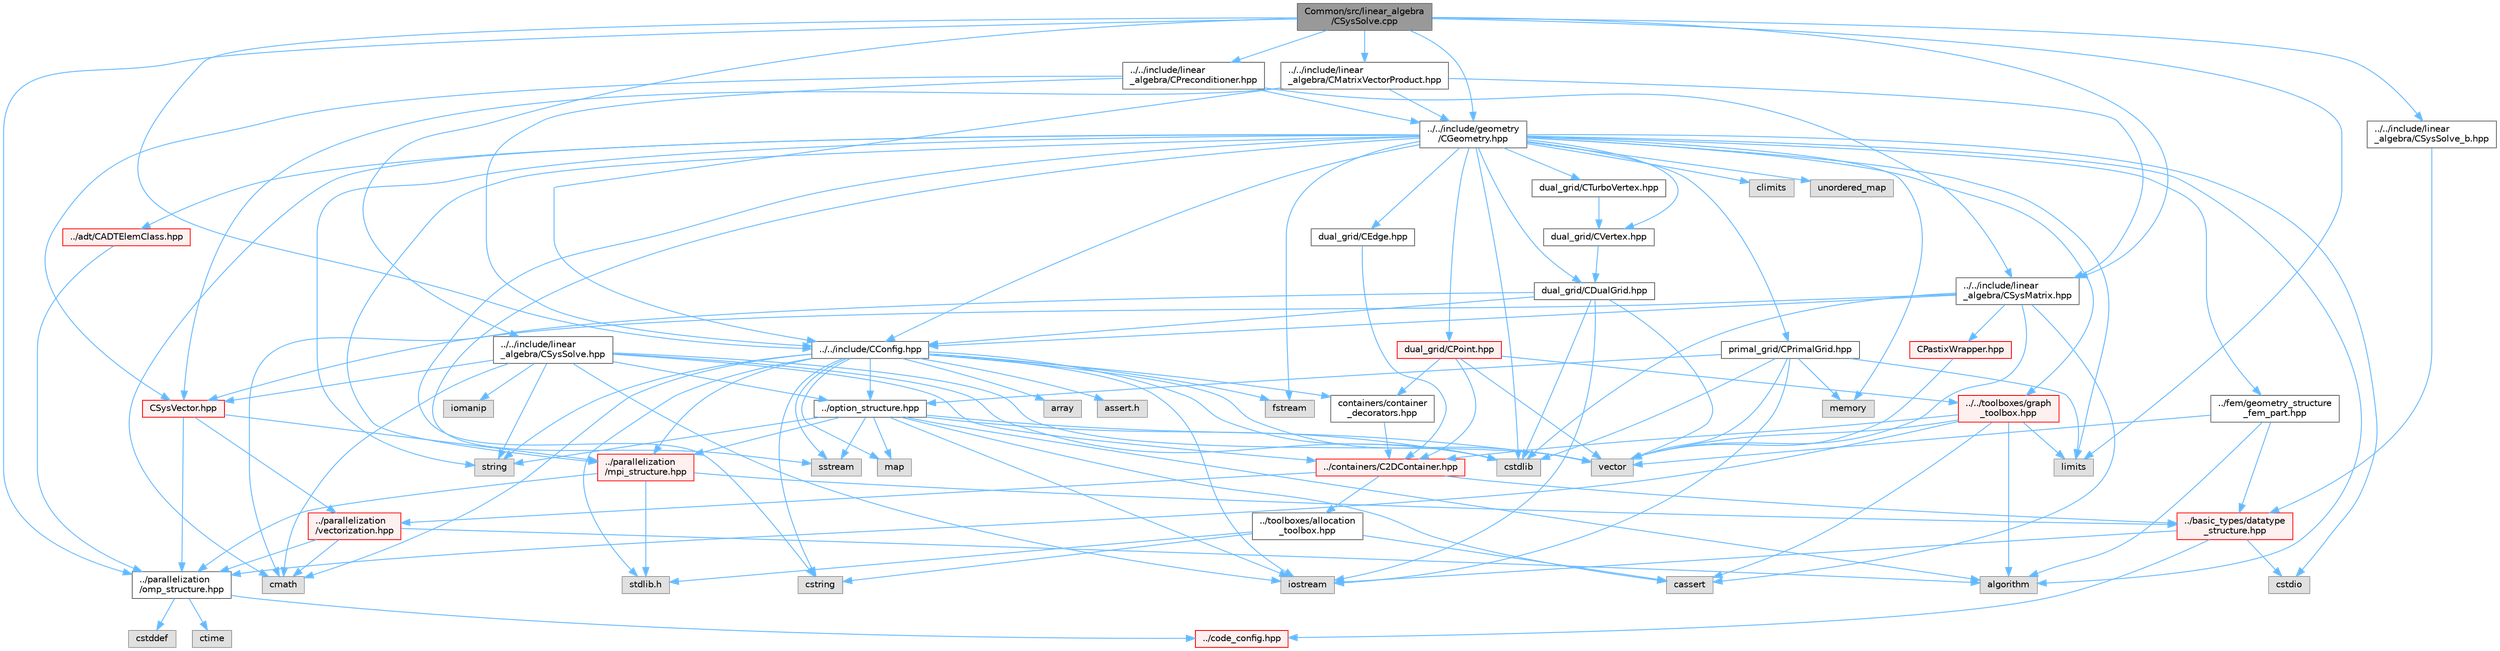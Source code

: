 digraph "Common/src/linear_algebra/CSysSolve.cpp"
{
 // LATEX_PDF_SIZE
  bgcolor="transparent";
  edge [fontname=Helvetica,fontsize=10,labelfontname=Helvetica,labelfontsize=10];
  node [fontname=Helvetica,fontsize=10,shape=box,height=0.2,width=0.4];
  Node1 [id="Node000001",label="Common/src/linear_algebra\l/CSysSolve.cpp",height=0.2,width=0.4,color="gray40", fillcolor="grey60", style="filled", fontcolor="black",tooltip="Main classes required for solving linear systems of equations."];
  Node1 -> Node2 [id="edge1_Node000001_Node000002",color="steelblue1",style="solid",tooltip=" "];
  Node2 [id="Node000002",label="../../include/linear\l_algebra/CSysSolve.hpp",height=0.2,width=0.4,color="grey40", fillcolor="white", style="filled",URL="$CSysSolve_8hpp.html",tooltip="Headers for the classes related to linear solvers (CG, FGMRES, etc) The subroutines and functions are..."];
  Node2 -> Node3 [id="edge2_Node000002_Node000003",color="steelblue1",style="solid",tooltip=" "];
  Node3 [id="Node000003",label="../containers/C2DContainer.hpp",height=0.2,width=0.4,color="red", fillcolor="#FFF0F0", style="filled",URL="$C2DContainer_8hpp.html",tooltip="A templated vector/matrix object."];
  Node3 -> Node4 [id="edge3_Node000003_Node000004",color="steelblue1",style="solid",tooltip=" "];
  Node4 [id="Node000004",label="../toolboxes/allocation\l_toolbox.hpp",height=0.2,width=0.4,color="grey40", fillcolor="white", style="filled",URL="$allocation__toolbox_8hpp.html",tooltip="Helper function and classes for memory allocation. Focus on portability across platforms."];
  Node4 -> Node5 [id="edge4_Node000004_Node000005",color="steelblue1",style="solid",tooltip=" "];
  Node5 [id="Node000005",label="stdlib.h",height=0.2,width=0.4,color="grey60", fillcolor="#E0E0E0", style="filled",tooltip=" "];
  Node4 -> Node6 [id="edge5_Node000004_Node000006",color="steelblue1",style="solid",tooltip=" "];
  Node6 [id="Node000006",label="cstring",height=0.2,width=0.4,color="grey60", fillcolor="#E0E0E0", style="filled",tooltip=" "];
  Node4 -> Node7 [id="edge6_Node000004_Node000007",color="steelblue1",style="solid",tooltip=" "];
  Node7 [id="Node000007",label="cassert",height=0.2,width=0.4,color="grey60", fillcolor="#E0E0E0", style="filled",tooltip=" "];
  Node3 -> Node8 [id="edge7_Node000003_Node000008",color="steelblue1",style="solid",tooltip=" "];
  Node8 [id="Node000008",label="../basic_types/datatype\l_structure.hpp",height=0.2,width=0.4,color="red", fillcolor="#FFF0F0", style="filled",URL="$datatype__structure_8hpp.html",tooltip="Headers for generalized datatypes, defines an interface for AD types."];
  Node8 -> Node9 [id="edge8_Node000008_Node000009",color="steelblue1",style="solid",tooltip=" "];
  Node9 [id="Node000009",label="iostream",height=0.2,width=0.4,color="grey60", fillcolor="#E0E0E0", style="filled",tooltip=" "];
  Node8 -> Node11 [id="edge9_Node000008_Node000011",color="steelblue1",style="solid",tooltip=" "];
  Node11 [id="Node000011",label="cstdio",height=0.2,width=0.4,color="grey60", fillcolor="#E0E0E0", style="filled",tooltip=" "];
  Node8 -> Node12 [id="edge10_Node000008_Node000012",color="steelblue1",style="solid",tooltip=" "];
  Node12 [id="Node000012",label="../code_config.hpp",height=0.2,width=0.4,color="red", fillcolor="#FFF0F0", style="filled",URL="$code__config_8hpp.html",tooltip="Header file for collecting common macros, definitions and type configurations."];
  Node3 -> Node18 [id="edge11_Node000003_Node000018",color="steelblue1",style="solid",tooltip=" "];
  Node18 [id="Node000018",label="../parallelization\l/vectorization.hpp",height=0.2,width=0.4,color="red", fillcolor="#FFF0F0", style="filled",URL="$vectorization_8hpp.html",tooltip="Implementation of a portable SIMD type."];
  Node18 -> Node15 [id="edge12_Node000018_Node000015",color="steelblue1",style="solid",tooltip=" "];
  Node15 [id="Node000015",label="../parallelization\l/omp_structure.hpp",height=0.2,width=0.4,color="grey40", fillcolor="white", style="filled",URL="$omp__structure_8hpp.html",tooltip="OpenMP interface header, provides compatibility functions if the code is built without OpenMP support..."];
  Node15 -> Node16 [id="edge13_Node000015_Node000016",color="steelblue1",style="solid",tooltip=" "];
  Node16 [id="Node000016",label="cstddef",height=0.2,width=0.4,color="grey60", fillcolor="#E0E0E0", style="filled",tooltip=" "];
  Node15 -> Node12 [id="edge14_Node000015_Node000012",color="steelblue1",style="solid",tooltip=" "];
  Node15 -> Node17 [id="edge15_Node000015_Node000017",color="steelblue1",style="solid",tooltip=" "];
  Node17 [id="Node000017",label="ctime",height=0.2,width=0.4,color="grey60", fillcolor="#E0E0E0", style="filled",tooltip=" "];
  Node18 -> Node20 [id="edge16_Node000018_Node000020",color="steelblue1",style="solid",tooltip=" "];
  Node20 [id="Node000020",label="algorithm",height=0.2,width=0.4,color="grey60", fillcolor="#E0E0E0", style="filled",tooltip=" "];
  Node18 -> Node22 [id="edge17_Node000018_Node000022",color="steelblue1",style="solid",tooltip=" "];
  Node22 [id="Node000022",label="cmath",height=0.2,width=0.4,color="grey60", fillcolor="#E0E0E0", style="filled",tooltip=" "];
  Node2 -> Node22 [id="edge18_Node000002_Node000022",color="steelblue1",style="solid",tooltip=" "];
  Node2 -> Node28 [id="edge19_Node000002_Node000028",color="steelblue1",style="solid",tooltip=" "];
  Node28 [id="Node000028",label="vector",height=0.2,width=0.4,color="grey60", fillcolor="#E0E0E0", style="filled",tooltip=" "];
  Node2 -> Node9 [id="edge20_Node000002_Node000009",color="steelblue1",style="solid",tooltip=" "];
  Node2 -> Node21 [id="edge21_Node000002_Node000021",color="steelblue1",style="solid",tooltip=" "];
  Node21 [id="Node000021",label="cstdlib",height=0.2,width=0.4,color="grey60", fillcolor="#E0E0E0", style="filled",tooltip=" "];
  Node2 -> Node29 [id="edge22_Node000002_Node000029",color="steelblue1",style="solid",tooltip=" "];
  Node29 [id="Node000029",label="iomanip",height=0.2,width=0.4,color="grey60", fillcolor="#E0E0E0", style="filled",tooltip=" "];
  Node2 -> Node30 [id="edge23_Node000002_Node000030",color="steelblue1",style="solid",tooltip=" "];
  Node30 [id="Node000030",label="string",height=0.2,width=0.4,color="grey60", fillcolor="#E0E0E0", style="filled",tooltip=" "];
  Node2 -> Node31 [id="edge24_Node000002_Node000031",color="steelblue1",style="solid",tooltip=" "];
  Node31 [id="Node000031",label="CSysVector.hpp",height=0.2,width=0.4,color="red", fillcolor="#FFF0F0", style="filled",URL="$CSysVector_8hpp.html",tooltip="Declararion and inlines of the vector class used in the solution of large, distributed,..."];
  Node31 -> Node32 [id="edge25_Node000031_Node000032",color="steelblue1",style="solid",tooltip=" "];
  Node32 [id="Node000032",label="../parallelization\l/mpi_structure.hpp",height=0.2,width=0.4,color="red", fillcolor="#FFF0F0", style="filled",URL="$mpi__structure_8hpp.html",tooltip="Headers of the mpi interface for generalized datatypes. The subroutines and functions are in the mpi_..."];
  Node32 -> Node5 [id="edge26_Node000032_Node000005",color="steelblue1",style="solid",tooltip=" "];
  Node32 -> Node8 [id="edge27_Node000032_Node000008",color="steelblue1",style="solid",tooltip=" "];
  Node32 -> Node15 [id="edge28_Node000032_Node000015",color="steelblue1",style="solid",tooltip=" "];
  Node31 -> Node15 [id="edge29_Node000031_Node000015",color="steelblue1",style="solid",tooltip=" "];
  Node31 -> Node18 [id="edge30_Node000031_Node000018",color="steelblue1",style="solid",tooltip=" "];
  Node2 -> Node34 [id="edge31_Node000002_Node000034",color="steelblue1",style="solid",tooltip=" "];
  Node34 [id="Node000034",label="../option_structure.hpp",height=0.2,width=0.4,color="grey40", fillcolor="white", style="filled",URL="$option__structure_8hpp.html",tooltip="Defines classes for referencing options for easy input in CConfig."];
  Node34 -> Node32 [id="edge32_Node000034_Node000032",color="steelblue1",style="solid",tooltip=" "];
  Node34 -> Node9 [id="edge33_Node000034_Node000009",color="steelblue1",style="solid",tooltip=" "];
  Node34 -> Node35 [id="edge34_Node000034_Node000035",color="steelblue1",style="solid",tooltip=" "];
  Node35 [id="Node000035",label="sstream",height=0.2,width=0.4,color="grey60", fillcolor="#E0E0E0", style="filled",tooltip=" "];
  Node34 -> Node30 [id="edge35_Node000034_Node000030",color="steelblue1",style="solid",tooltip=" "];
  Node34 -> Node28 [id="edge36_Node000034_Node000028",color="steelblue1",style="solid",tooltip=" "];
  Node34 -> Node36 [id="edge37_Node000034_Node000036",color="steelblue1",style="solid",tooltip=" "];
  Node36 [id="Node000036",label="map",height=0.2,width=0.4,color="grey60", fillcolor="#E0E0E0", style="filled",tooltip=" "];
  Node34 -> Node21 [id="edge38_Node000034_Node000021",color="steelblue1",style="solid",tooltip=" "];
  Node34 -> Node20 [id="edge39_Node000034_Node000020",color="steelblue1",style="solid",tooltip=" "];
  Node34 -> Node7 [id="edge40_Node000034_Node000007",color="steelblue1",style="solid",tooltip=" "];
  Node1 -> Node37 [id="edge41_Node000001_Node000037",color="steelblue1",style="solid",tooltip=" "];
  Node37 [id="Node000037",label="../../include/linear\l_algebra/CSysSolve_b.hpp",height=0.2,width=0.4,color="grey40", fillcolor="white", style="filled",URL="$CSysSolve__b_8hpp.html",tooltip="Routines for the linear solver used in the reverse sweep of AD."];
  Node37 -> Node8 [id="edge42_Node000037_Node000008",color="steelblue1",style="solid",tooltip=" "];
  Node1 -> Node15 [id="edge43_Node000001_Node000015",color="steelblue1",style="solid",tooltip=" "];
  Node1 -> Node38 [id="edge44_Node000001_Node000038",color="steelblue1",style="solid",tooltip=" "];
  Node38 [id="Node000038",label="../../include/CConfig.hpp",height=0.2,width=0.4,color="grey40", fillcolor="white", style="filled",URL="$CConfig_8hpp.html",tooltip="All the information about the definition of the physical problem. The subroutines and functions are i..."];
  Node38 -> Node32 [id="edge45_Node000038_Node000032",color="steelblue1",style="solid",tooltip=" "];
  Node38 -> Node9 [id="edge46_Node000038_Node000009",color="steelblue1",style="solid",tooltip=" "];
  Node38 -> Node21 [id="edge47_Node000038_Node000021",color="steelblue1",style="solid",tooltip=" "];
  Node38 -> Node39 [id="edge48_Node000038_Node000039",color="steelblue1",style="solid",tooltip=" "];
  Node39 [id="Node000039",label="fstream",height=0.2,width=0.4,color="grey60", fillcolor="#E0E0E0", style="filled",tooltip=" "];
  Node38 -> Node35 [id="edge49_Node000038_Node000035",color="steelblue1",style="solid",tooltip=" "];
  Node38 -> Node30 [id="edge50_Node000038_Node000030",color="steelblue1",style="solid",tooltip=" "];
  Node38 -> Node6 [id="edge51_Node000038_Node000006",color="steelblue1",style="solid",tooltip=" "];
  Node38 -> Node28 [id="edge52_Node000038_Node000028",color="steelblue1",style="solid",tooltip=" "];
  Node38 -> Node40 [id="edge53_Node000038_Node000040",color="steelblue1",style="solid",tooltip=" "];
  Node40 [id="Node000040",label="array",height=0.2,width=0.4,color="grey60", fillcolor="#E0E0E0", style="filled",tooltip=" "];
  Node38 -> Node5 [id="edge54_Node000038_Node000005",color="steelblue1",style="solid",tooltip=" "];
  Node38 -> Node22 [id="edge55_Node000038_Node000022",color="steelblue1",style="solid",tooltip=" "];
  Node38 -> Node36 [id="edge56_Node000038_Node000036",color="steelblue1",style="solid",tooltip=" "];
  Node38 -> Node41 [id="edge57_Node000038_Node000041",color="steelblue1",style="solid",tooltip=" "];
  Node41 [id="Node000041",label="assert.h",height=0.2,width=0.4,color="grey60", fillcolor="#E0E0E0", style="filled",tooltip=" "];
  Node38 -> Node34 [id="edge58_Node000038_Node000034",color="steelblue1",style="solid",tooltip=" "];
  Node38 -> Node42 [id="edge59_Node000038_Node000042",color="steelblue1",style="solid",tooltip=" "];
  Node42 [id="Node000042",label="containers/container\l_decorators.hpp",height=0.2,width=0.4,color="grey40", fillcolor="white", style="filled",URL="$container__decorators_8hpp.html",tooltip="Collection of small classes that decorate C2DContainer to augment its functionality,..."];
  Node42 -> Node3 [id="edge60_Node000042_Node000003",color="steelblue1",style="solid",tooltip=" "];
  Node1 -> Node43 [id="edge61_Node000001_Node000043",color="steelblue1",style="solid",tooltip=" "];
  Node43 [id="Node000043",label="../../include/geometry\l/CGeometry.hpp",height=0.2,width=0.4,color="grey40", fillcolor="white", style="filled",URL="$CGeometry_8hpp.html",tooltip="Headers of the main subroutines for creating the geometrical structure. The subroutines and functions..."];
  Node43 -> Node44 [id="edge62_Node000043_Node000044",color="steelblue1",style="solid",tooltip=" "];
  Node44 [id="Node000044",label="limits",height=0.2,width=0.4,color="grey60", fillcolor="#E0E0E0", style="filled",tooltip=" "];
  Node43 -> Node32 [id="edge63_Node000043_Node000032",color="steelblue1",style="solid",tooltip=" "];
  Node43 -> Node30 [id="edge64_Node000043_Node000030",color="steelblue1",style="solid",tooltip=" "];
  Node43 -> Node39 [id="edge65_Node000043_Node000039",color="steelblue1",style="solid",tooltip=" "];
  Node43 -> Node35 [id="edge66_Node000043_Node000035",color="steelblue1",style="solid",tooltip=" "];
  Node43 -> Node22 [id="edge67_Node000043_Node000022",color="steelblue1",style="solid",tooltip=" "];
  Node43 -> Node20 [id="edge68_Node000043_Node000020",color="steelblue1",style="solid",tooltip=" "];
  Node43 -> Node6 [id="edge69_Node000043_Node000006",color="steelblue1",style="solid",tooltip=" "];
  Node43 -> Node11 [id="edge70_Node000043_Node000011",color="steelblue1",style="solid",tooltip=" "];
  Node43 -> Node21 [id="edge71_Node000043_Node000021",color="steelblue1",style="solid",tooltip=" "];
  Node43 -> Node45 [id="edge72_Node000043_Node000045",color="steelblue1",style="solid",tooltip=" "];
  Node45 [id="Node000045",label="climits",height=0.2,width=0.4,color="grey60", fillcolor="#E0E0E0", style="filled",tooltip=" "];
  Node43 -> Node46 [id="edge73_Node000043_Node000046",color="steelblue1",style="solid",tooltip=" "];
  Node46 [id="Node000046",label="memory",height=0.2,width=0.4,color="grey60", fillcolor="#E0E0E0", style="filled",tooltip=" "];
  Node43 -> Node47 [id="edge74_Node000043_Node000047",color="steelblue1",style="solid",tooltip=" "];
  Node47 [id="Node000047",label="unordered_map",height=0.2,width=0.4,color="grey60", fillcolor="#E0E0E0", style="filled",tooltip=" "];
  Node43 -> Node48 [id="edge75_Node000043_Node000048",color="steelblue1",style="solid",tooltip=" "];
  Node48 [id="Node000048",label="primal_grid/CPrimalGrid.hpp",height=0.2,width=0.4,color="grey40", fillcolor="white", style="filled",URL="$CPrimalGrid_8hpp.html",tooltip="Headers of the main subroutines for storing the primal grid structure. The subroutines and functions ..."];
  Node48 -> Node9 [id="edge76_Node000048_Node000009",color="steelblue1",style="solid",tooltip=" "];
  Node48 -> Node28 [id="edge77_Node000048_Node000028",color="steelblue1",style="solid",tooltip=" "];
  Node48 -> Node44 [id="edge78_Node000048_Node000044",color="steelblue1",style="solid",tooltip=" "];
  Node48 -> Node21 [id="edge79_Node000048_Node000021",color="steelblue1",style="solid",tooltip=" "];
  Node48 -> Node46 [id="edge80_Node000048_Node000046",color="steelblue1",style="solid",tooltip=" "];
  Node48 -> Node34 [id="edge81_Node000048_Node000034",color="steelblue1",style="solid",tooltip=" "];
  Node43 -> Node49 [id="edge82_Node000043_Node000049",color="steelblue1",style="solid",tooltip=" "];
  Node49 [id="Node000049",label="dual_grid/CDualGrid.hpp",height=0.2,width=0.4,color="grey40", fillcolor="white", style="filled",URL="$CDualGrid_8hpp.html",tooltip="Headers of the main subroutines for doing the complete dual grid structure. The subroutines and funct..."];
  Node49 -> Node22 [id="edge83_Node000049_Node000022",color="steelblue1",style="solid",tooltip=" "];
  Node49 -> Node9 [id="edge84_Node000049_Node000009",color="steelblue1",style="solid",tooltip=" "];
  Node49 -> Node21 [id="edge85_Node000049_Node000021",color="steelblue1",style="solid",tooltip=" "];
  Node49 -> Node28 [id="edge86_Node000049_Node000028",color="steelblue1",style="solid",tooltip=" "];
  Node49 -> Node38 [id="edge87_Node000049_Node000038",color="steelblue1",style="solid",tooltip=" "];
  Node43 -> Node50 [id="edge88_Node000043_Node000050",color="steelblue1",style="solid",tooltip=" "];
  Node50 [id="Node000050",label="dual_grid/CPoint.hpp",height=0.2,width=0.4,color="red", fillcolor="#FFF0F0", style="filled",URL="$CPoint_8hpp.html",tooltip="Declaration of the point class that stores geometric and adjacency information for dual control volum..."];
  Node50 -> Node3 [id="edge89_Node000050_Node000003",color="steelblue1",style="solid",tooltip=" "];
  Node50 -> Node42 [id="edge90_Node000050_Node000042",color="steelblue1",style="solid",tooltip=" "];
  Node50 -> Node51 [id="edge91_Node000050_Node000051",color="steelblue1",style="solid",tooltip=" "];
  Node51 [id="Node000051",label="../../toolboxes/graph\l_toolbox.hpp",height=0.2,width=0.4,color="red", fillcolor="#FFF0F0", style="filled",URL="$graph__toolbox_8hpp.html",tooltip="Functions and classes to build/represent sparse graphs or sparse patterns."];
  Node51 -> Node3 [id="edge92_Node000051_Node000003",color="steelblue1",style="solid",tooltip=" "];
  Node51 -> Node15 [id="edge93_Node000051_Node000015",color="steelblue1",style="solid",tooltip=" "];
  Node51 -> Node28 [id="edge94_Node000051_Node000028",color="steelblue1",style="solid",tooltip=" "];
  Node51 -> Node44 [id="edge95_Node000051_Node000044",color="steelblue1",style="solid",tooltip=" "];
  Node51 -> Node7 [id="edge96_Node000051_Node000007",color="steelblue1",style="solid",tooltip=" "];
  Node51 -> Node20 [id="edge97_Node000051_Node000020",color="steelblue1",style="solid",tooltip=" "];
  Node50 -> Node28 [id="edge98_Node000050_Node000028",color="steelblue1",style="solid",tooltip=" "];
  Node43 -> Node55 [id="edge99_Node000043_Node000055",color="steelblue1",style="solid",tooltip=" "];
  Node55 [id="Node000055",label="dual_grid/CEdge.hpp",height=0.2,width=0.4,color="grey40", fillcolor="white", style="filled",URL="$CEdge_8hpp.html",tooltip="Declaration of the edge class CEdge.cpp file."];
  Node55 -> Node3 [id="edge100_Node000055_Node000003",color="steelblue1",style="solid",tooltip=" "];
  Node43 -> Node56 [id="edge101_Node000043_Node000056",color="steelblue1",style="solid",tooltip=" "];
  Node56 [id="Node000056",label="dual_grid/CVertex.hpp",height=0.2,width=0.4,color="grey40", fillcolor="white", style="filled",URL="$CVertex_8hpp.html",tooltip="Headers of the main subroutines for doing the complete dual grid structure. The subroutines and funct..."];
  Node56 -> Node49 [id="edge102_Node000056_Node000049",color="steelblue1",style="solid",tooltip=" "];
  Node43 -> Node57 [id="edge103_Node000043_Node000057",color="steelblue1",style="solid",tooltip=" "];
  Node57 [id="Node000057",label="dual_grid/CTurboVertex.hpp",height=0.2,width=0.4,color="grey40", fillcolor="white", style="filled",URL="$CTurboVertex_8hpp.html",tooltip="Headers of the main subroutines for doing the complete dual grid structure. The subroutines and funct..."];
  Node57 -> Node56 [id="edge104_Node000057_Node000056",color="steelblue1",style="solid",tooltip=" "];
  Node43 -> Node38 [id="edge105_Node000043_Node000038",color="steelblue1",style="solid",tooltip=" "];
  Node43 -> Node58 [id="edge106_Node000043_Node000058",color="steelblue1",style="solid",tooltip=" "];
  Node58 [id="Node000058",label="../fem/geometry_structure\l_fem_part.hpp",height=0.2,width=0.4,color="grey40", fillcolor="white", style="filled",URL="$geometry__structure__fem__part_8hpp.html",tooltip="Helper classes for the Fluid FEM solver."];
  Node58 -> Node8 [id="edge107_Node000058_Node000008",color="steelblue1",style="solid",tooltip=" "];
  Node58 -> Node28 [id="edge108_Node000058_Node000028",color="steelblue1",style="solid",tooltip=" "];
  Node58 -> Node20 [id="edge109_Node000058_Node000020",color="steelblue1",style="solid",tooltip=" "];
  Node43 -> Node51 [id="edge110_Node000043_Node000051",color="steelblue1",style="solid",tooltip=" "];
  Node43 -> Node59 [id="edge111_Node000043_Node000059",color="steelblue1",style="solid",tooltip=" "];
  Node59 [id="Node000059",label="../adt/CADTElemClass.hpp",height=0.2,width=0.4,color="red", fillcolor="#FFF0F0", style="filled",URL="$CADTElemClass_8hpp.html",tooltip="Class for storing an ADT of (linear) elements in an arbitrary number of dimensions."];
  Node59 -> Node15 [id="edge112_Node000059_Node000015",color="steelblue1",style="solid",tooltip=" "];
  Node1 -> Node63 [id="edge113_Node000001_Node000063",color="steelblue1",style="solid",tooltip=" "];
  Node63 [id="Node000063",label="../../include/linear\l_algebra/CSysMatrix.hpp",height=0.2,width=0.4,color="grey40", fillcolor="white", style="filled",URL="$CSysMatrix_8hpp.html",tooltip="Declaration of the block-sparse matrix class. The implemtation is in CSysMatrix.cpp."];
  Node63 -> Node38 [id="edge114_Node000063_Node000038",color="steelblue1",style="solid",tooltip=" "];
  Node63 -> Node31 [id="edge115_Node000063_Node000031",color="steelblue1",style="solid",tooltip=" "];
  Node63 -> Node64 [id="edge116_Node000063_Node000064",color="steelblue1",style="solid",tooltip=" "];
  Node64 [id="Node000064",label="CPastixWrapper.hpp",height=0.2,width=0.4,color="red", fillcolor="#FFF0F0", style="filled",URL="$CPastixWrapper_8hpp.html",tooltip="An interface to the INRIA solver PaStiX (http://pastix.gforge.inria.fr/files/README-txt...."];
  Node64 -> Node28 [id="edge117_Node000064_Node000028",color="steelblue1",style="solid",tooltip=" "];
  Node63 -> Node21 [id="edge118_Node000063_Node000021",color="steelblue1",style="solid",tooltip=" "];
  Node63 -> Node28 [id="edge119_Node000063_Node000028",color="steelblue1",style="solid",tooltip=" "];
  Node63 -> Node7 [id="edge120_Node000063_Node000007",color="steelblue1",style="solid",tooltip=" "];
  Node1 -> Node66 [id="edge121_Node000001_Node000066",color="steelblue1",style="solid",tooltip=" "];
  Node66 [id="Node000066",label="../../include/linear\l_algebra/CMatrixVectorProduct.hpp",height=0.2,width=0.4,color="grey40", fillcolor="white", style="filled",URL="$CMatrixVectorProduct_8hpp.html",tooltip="Headers for the classes related to sparse matrix-vector product wrappers. The actual operations are c..."];
  Node66 -> Node38 [id="edge122_Node000066_Node000038",color="steelblue1",style="solid",tooltip=" "];
  Node66 -> Node43 [id="edge123_Node000066_Node000043",color="steelblue1",style="solid",tooltip=" "];
  Node66 -> Node31 [id="edge124_Node000066_Node000031",color="steelblue1",style="solid",tooltip=" "];
  Node66 -> Node63 [id="edge125_Node000066_Node000063",color="steelblue1",style="solid",tooltip=" "];
  Node1 -> Node67 [id="edge126_Node000001_Node000067",color="steelblue1",style="solid",tooltip=" "];
  Node67 [id="Node000067",label="../../include/linear\l_algebra/CPreconditioner.hpp",height=0.2,width=0.4,color="grey40", fillcolor="white", style="filled",URL="$CPreconditioner_8hpp.html",tooltip="Classes related to linear preconditioner wrappers. The actual operations are currently implemented mo..."];
  Node67 -> Node38 [id="edge127_Node000067_Node000038",color="steelblue1",style="solid",tooltip=" "];
  Node67 -> Node43 [id="edge128_Node000067_Node000043",color="steelblue1",style="solid",tooltip=" "];
  Node67 -> Node31 [id="edge129_Node000067_Node000031",color="steelblue1",style="solid",tooltip=" "];
  Node67 -> Node63 [id="edge130_Node000067_Node000063",color="steelblue1",style="solid",tooltip=" "];
  Node1 -> Node44 [id="edge131_Node000001_Node000044",color="steelblue1",style="solid",tooltip=" "];
}
